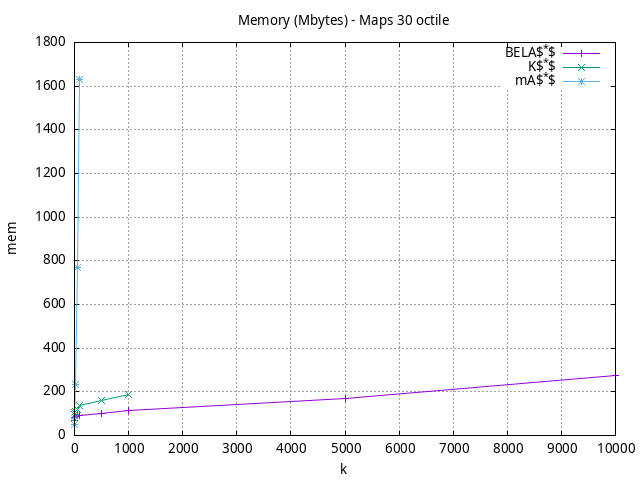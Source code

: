#!/usr/bin/gnuplot
# -*- coding: utf-8 -*-
#
# results/maps/octile/30/random512-30.heuristic.octile.mem.gnuplot
#
# Started on 04/02/2024 21:35:28
# Author: Carlos Linares López
set grid
set xlabel "k"
set ylabel "mem"

set title "Memory (Mbytes) - Maps 30 octile"

set terminal png enhanced font "Ariel,10"
set output 'random512-30.heuristic.octile.mem.png'

plot "-" title "BELA$^*$"      with linesp, "-" title "K$^*$"      with linesp, "-" title "mA$^*$"      with linesp

	1 69.27
	5 80.87
	10 88.0
	50 90.86
	100 93.87
	500 98.81
	1000 114.3
	5000 170.71
	10000 274.99
end
	1 95.96
	5 106.11
	10 111.86
	50 119.86
	100 136.79
	500 162.35
	1000 188.35
end
	1 49.45
	5 77.24
	10 234.9
	50 770.29
	100 1632.8
end
